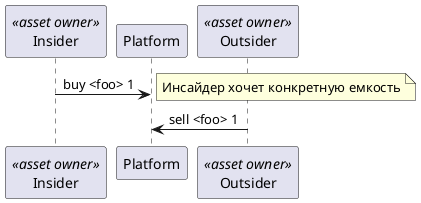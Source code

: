@startuml
participant "Insider" as o1 <<asset owner>>
participant Platform as broker
participant "Outsider" as o2 <<asset owner>>

o1 -> broker: buy <foo> 1
note right
  Инсайдер хочет конкретную емкость
end note
o2 -> broker: sell <foo> 1
@enduml
